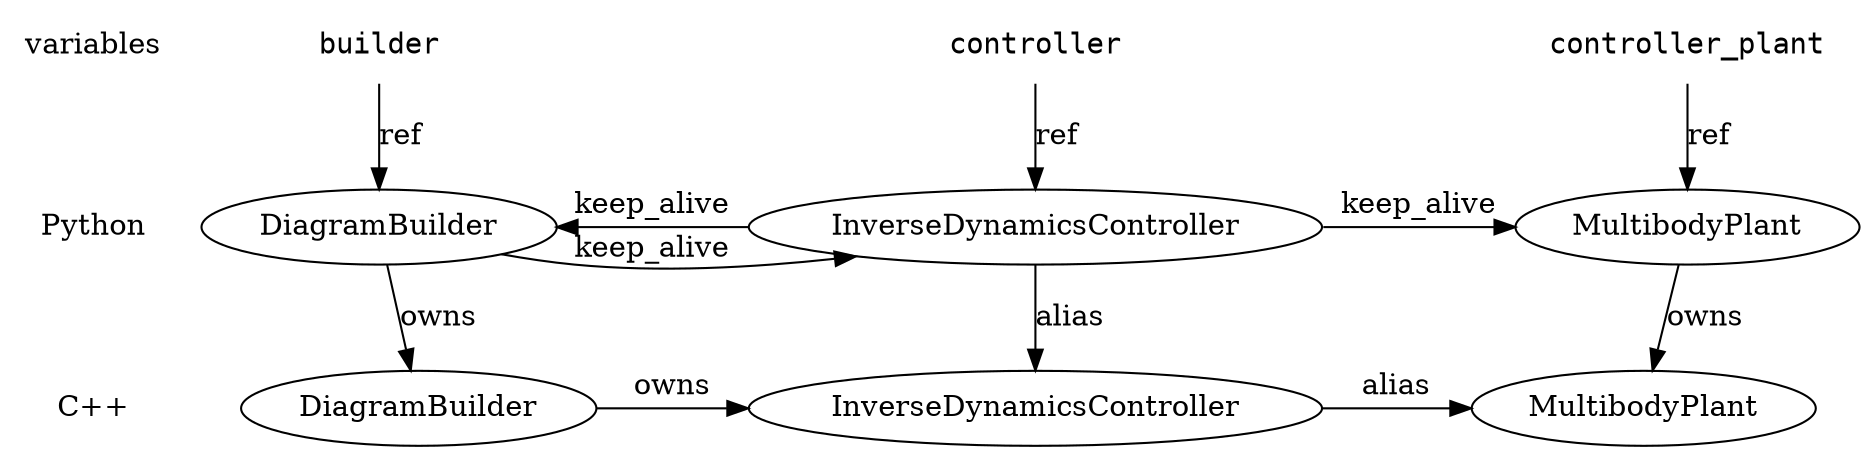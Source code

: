 digraph G {

{
 node [shape=plaintext];
 edge [style=invis];
 variables -> Python -> "C++";
}
{
 node [shape=plaintext, fontname="Courier"];
 controller_plant; builder; controller;
}

pymbp [label="MultibodyPlant"];
cmbp [label="MultibodyPlant"];
pydb [label="DiagramBuilder"];
cdb [label="DiagramBuilder"];
pyidc [label="InverseDynamicsController"];
cidc [label="InverseDynamicsController"];

{ rank = same; variables; builder; controller; controller_plant; }
{ rank = same; Python; pymbp; pydb; pyidc; }
{ rank = same; "C++"; cmbp; cdb; cidc; }

 controller_plant -> pymbp [label="ref"];
 pymbp -> cmbp [label="owns"];

 builder -> pydb [label="ref"];
 pydb -> cdb [label="owns"];
 cdb -> cidc [label="owns"];

 controller -> pyidc [label="ref"];
 pyidc -> cidc [label="alias"];
 pyidc -> pydb [label="keep_alive", constraint=false];
 pydb -> pyidc [label="keep_alive", constraint=false];
 pyidc -> pymbp [label="keep_alive"];

 cidc -> cmbp [label="alias"];
}
